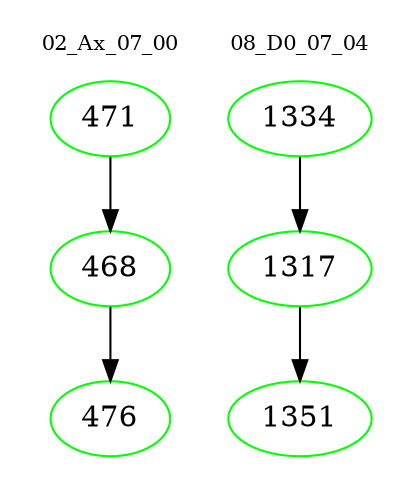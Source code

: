 digraph{
subgraph cluster_0 {
color = white
label = "02_Ax_07_00";
fontsize=10;
T0_471 [label="471", color="green"]
T0_471 -> T0_468 [color="black"]
T0_468 [label="468", color="green"]
T0_468 -> T0_476 [color="black"]
T0_476 [label="476", color="green"]
}
subgraph cluster_1 {
color = white
label = "08_D0_07_04";
fontsize=10;
T1_1334 [label="1334", color="green"]
T1_1334 -> T1_1317 [color="black"]
T1_1317 [label="1317", color="green"]
T1_1317 -> T1_1351 [color="black"]
T1_1351 [label="1351", color="green"]
}
}
